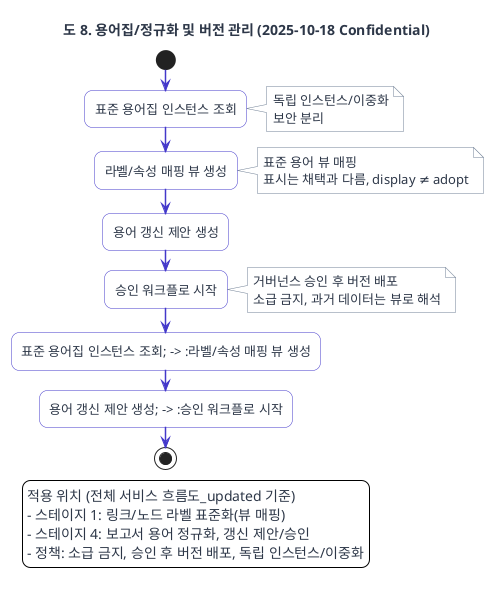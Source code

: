 @startuml

title 도 8. 용어집/정규화 및 버전 관리 (2025-10-18 Confidential)

'================================================================
' Worflogy.com Website Theme for PlantUML
'================================================================

'// 1. 전역 스타일 (Global Style & Fonts) //
skinparam backgroundColor #ffffff
skinparam defaultFontName "Pretendard"
skinparam defaultFontSize 13
skinparam defaultFontColor #2D3748
skinparam shadowing false
skinparam roundCorner 16

'// 2. 화살표 및 연결선 스타일 (Arrow & Connector Style) //
skinparam ArrowColor #718096
skinparam ArrowThickness 1.5
skinparam ArrowFontColor #718096
skinparam ArrowFontSize 12
skinparam linetype ortho

'// 3. 기본 요소 스타일 (Standard Elements Style) //
skinparam card {
  BackgroundColor #ffffff
  BorderColor #718096
}
skinparam note {
  BackgroundColor #ffffff
  BorderColor #718096
  FontColor #2D3748
}
skinparam component {
  BackgroundColor #ffffff
  BorderColor #718096
}
skinparam package {
  BackgroundColor #ffffff
  BorderColor #718096
}
skinparam database {
  BackgroundColor #ffffff
  BorderColor #718096
}
' [추가] 파티션(Partition) 스타일 정의
skinparam partition {
  BackgroundColor #F4F6F8 ' 웹사이트의 연한 배경색으로 구분감 부여
  BorderColor #718096
  FontColor #2D3748
}

'// 4. 강조 요소 스타일 (Accent Elements Style) //
skinparam actor {
  BackgroundColor #4338CA
  BorderColor #4338CA
  FontColor #ffffff
}
skinparam participant {
  BackgroundColor #4338CA
  BorderColor #4338CA
  FontColor #ffffff
}
skinparam usecase {
  BackgroundColor #ffffff
  BorderColor #4338CA
  ArrowColor #4338CA
}
skinparam activity {
  BackgroundColor #ffffff
  BorderColor #4338CA
  FontColor #2D3748
}

'// 5. 클래스 다이어그램 스타일 (Class Diagram Style) //
skinparam class {
  BackgroundColor #ffffff
  BorderColor #718096 ' [수정] 테두리 색상 변경
  HeaderBackgroundColor #4338CA
  FontColor #ffffff
  AttributeFontColor #2D3748
  AttributeFontSize 12
}

'================================================================

start

:표준 용어집 인스턴스 조회;
note right
독립 인스턴스/이중화
보안 분리
end note

:라벨/속성 매핑 뷰 생성;
note right
표준 용어 뷰 매핑
표시는 채택과 다름, display ≠ adopt
end note

:용어 갱신 제안 생성;
:승인 워크플로 시작;
note right
거버넌스 승인 후 버전 배포
소급 금지, 과거 데이터는 뷰로 해석
end note

:표준 용어집 인스턴스 조회; -> :라벨/속성 매핑 뷰 생성;
:용어 갱신 제안 생성; -> :승인 워크플로 시작;

stop

legend left
적용 위치 (전체 서비스 흐름도_updated 기준)
- 스테이지 1: 링크/노드 라벨 표준화(뷰 매핑)
- 스테이지 4: 보고서 용어 정규화, 갱신 제안/승인
- 정책: 소급 금지, 승인 후 버전 배포, 독립 인스턴스/이중화
end legend

@enduml
